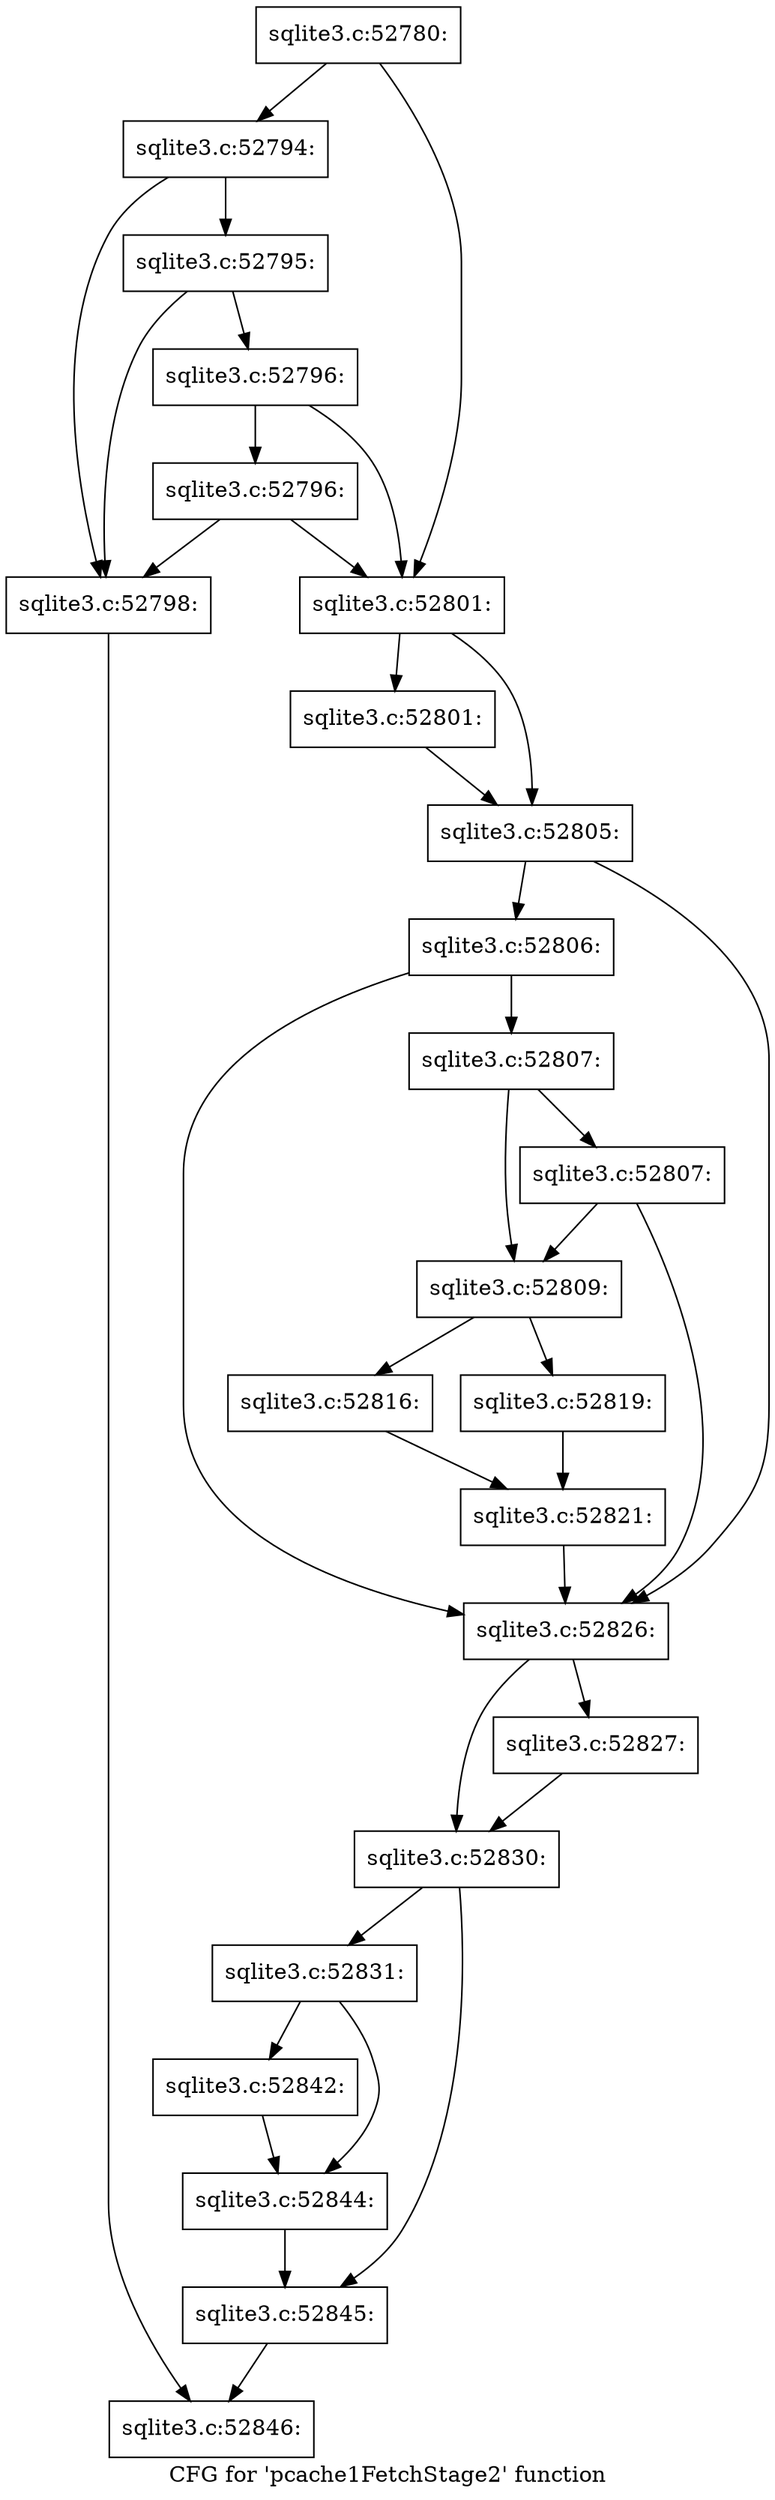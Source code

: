 digraph "CFG for 'pcache1FetchStage2' function" {
	label="CFG for 'pcache1FetchStage2' function";

	Node0x55c0fa95e040 [shape=record,label="{sqlite3.c:52780:}"];
	Node0x55c0fa95e040 -> Node0x55c0fa9619a0;
	Node0x55c0fa95e040 -> Node0x55c0fa961950;
	Node0x55c0fa9619a0 [shape=record,label="{sqlite3.c:52794:}"];
	Node0x55c0fa9619a0 -> Node0x55c0fa961900;
	Node0x55c0fa9619a0 -> Node0x55c0fa961d50;
	Node0x55c0fa961d50 [shape=record,label="{sqlite3.c:52795:}"];
	Node0x55c0fa961d50 -> Node0x55c0fa961900;
	Node0x55c0fa961d50 -> Node0x55c0fa961cd0;
	Node0x55c0fa961cd0 [shape=record,label="{sqlite3.c:52796:}"];
	Node0x55c0fa961cd0 -> Node0x55c0fa9625f0;
	Node0x55c0fa961cd0 -> Node0x55c0fa961950;
	Node0x55c0fa9625f0 [shape=record,label="{sqlite3.c:52796:}"];
	Node0x55c0fa9625f0 -> Node0x55c0fa961900;
	Node0x55c0fa9625f0 -> Node0x55c0fa961950;
	Node0x55c0fa961900 [shape=record,label="{sqlite3.c:52798:}"];
	Node0x55c0fa961900 -> Node0x55c0fa95ee70;
	Node0x55c0fa961950 [shape=record,label="{sqlite3.c:52801:}"];
	Node0x55c0fa961950 -> Node0x55c0f57ec830;
	Node0x55c0fa961950 -> Node0x55c0fa962d40;
	Node0x55c0f57ec830 [shape=record,label="{sqlite3.c:52801:}"];
	Node0x55c0f57ec830 -> Node0x55c0fa962d40;
	Node0x55c0fa962d40 [shape=record,label="{sqlite3.c:52805:}"];
	Node0x55c0fa962d40 -> Node0x55c0fa963bd0;
	Node0x55c0fa962d40 -> Node0x55c0fa963b00;
	Node0x55c0fa963bd0 [shape=record,label="{sqlite3.c:52806:}"];
	Node0x55c0fa963bd0 -> Node0x55c0fa963b00;
	Node0x55c0fa963bd0 -> Node0x55c0fa963b50;
	Node0x55c0fa963b50 [shape=record,label="{sqlite3.c:52807:}"];
	Node0x55c0fa963b50 -> Node0x55c0fa963ab0;
	Node0x55c0fa963b50 -> Node0x55c0fa964440;
	Node0x55c0fa964440 [shape=record,label="{sqlite3.c:52807:}"];
	Node0x55c0fa964440 -> Node0x55c0fa963ab0;
	Node0x55c0fa964440 -> Node0x55c0fa963b00;
	Node0x55c0fa963ab0 [shape=record,label="{sqlite3.c:52809:}"];
	Node0x55c0fa963ab0 -> Node0x55c0fa965c00;
	Node0x55c0fa963ab0 -> Node0x55c0fa965ca0;
	Node0x55c0fa965c00 [shape=record,label="{sqlite3.c:52816:}"];
	Node0x55c0fa965c00 -> Node0x55c0fa965c50;
	Node0x55c0fa965ca0 [shape=record,label="{sqlite3.c:52819:}"];
	Node0x55c0fa965ca0 -> Node0x55c0fa965c50;
	Node0x55c0fa965c50 [shape=record,label="{sqlite3.c:52821:}"];
	Node0x55c0fa965c50 -> Node0x55c0fa963b00;
	Node0x55c0fa963b00 [shape=record,label="{sqlite3.c:52826:}"];
	Node0x55c0fa963b00 -> Node0x55c0fa967200;
	Node0x55c0fa963b00 -> Node0x55c0fa9671b0;
	Node0x55c0fa9671b0 [shape=record,label="{sqlite3.c:52827:}"];
	Node0x55c0fa9671b0 -> Node0x55c0fa967200;
	Node0x55c0fa967200 [shape=record,label="{sqlite3.c:52830:}"];
	Node0x55c0fa967200 -> Node0x55c0f57ec6f0;
	Node0x55c0fa967200 -> Node0x55c0fa967c50;
	Node0x55c0f57ec6f0 [shape=record,label="{sqlite3.c:52831:}"];
	Node0x55c0f57ec6f0 -> Node0x55c0fa96a240;
	Node0x55c0f57ec6f0 -> Node0x55c0fa96a290;
	Node0x55c0fa96a240 [shape=record,label="{sqlite3.c:52842:}"];
	Node0x55c0fa96a240 -> Node0x55c0fa96a290;
	Node0x55c0fa96a290 [shape=record,label="{sqlite3.c:52844:}"];
	Node0x55c0fa96a290 -> Node0x55c0fa967c50;
	Node0x55c0fa967c50 [shape=record,label="{sqlite3.c:52845:}"];
	Node0x55c0fa967c50 -> Node0x55c0fa95ee70;
	Node0x55c0fa95ee70 [shape=record,label="{sqlite3.c:52846:}"];
}
